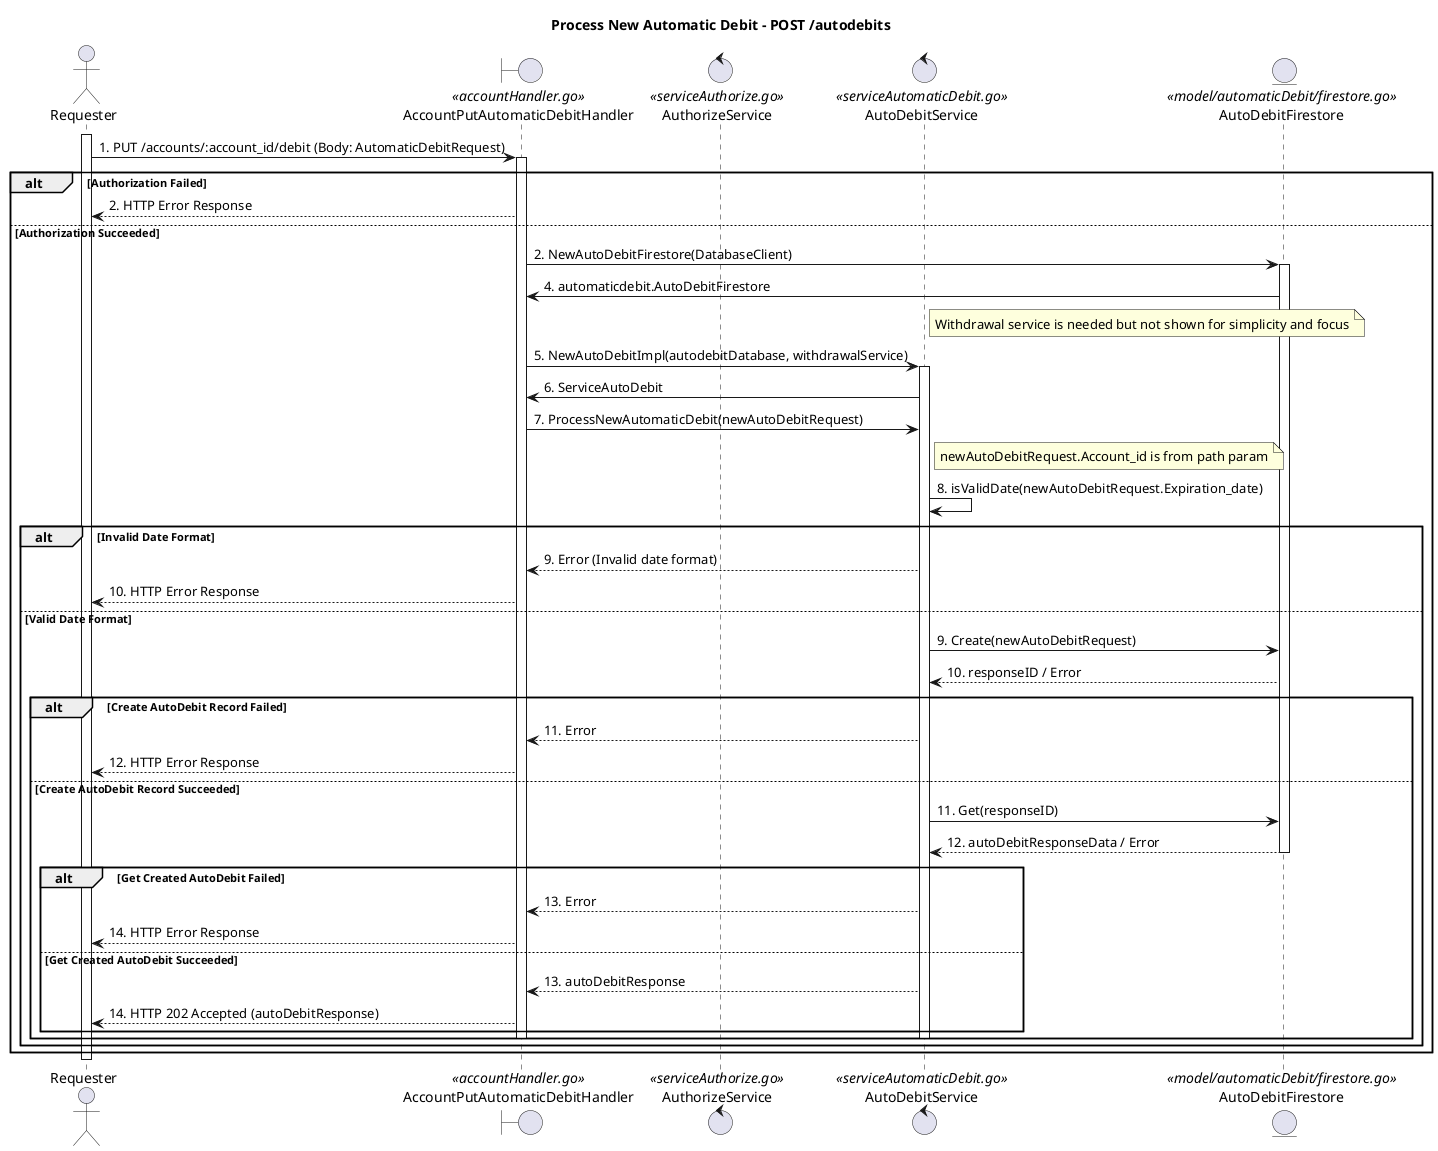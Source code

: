 @startuml
title Process New Automatic Debit - POST /autodebits

actor Requester
boundary AccountPutAutomaticDebitHandler <<accountHandler.go>>
control AuthorizeService <<serviceAuthorize.go>>
control AutoDebitService <<serviceAutomaticDebit.go>>
entity AutoDebitFirestore <<model/automaticDebit/firestore.go>>

activate Requester
Requester -> AccountPutAutomaticDebitHandler : 1. PUT /accounts/:account_id/debit (Body: AutomaticDebitRequest)
activate AccountPutAutomaticDebitHandler

alt Authorization Failed
    AccountPutAutomaticDebitHandler --> Requester : 2. HTTP Error Response
else Authorization Succeeded
    AccountPutAutomaticDebitHandler -> AutoDebitFirestore : 2. NewAutoDebitFirestore(DatabaseClient)
    activate AutoDebitFirestore
    AutoDebitFirestore -> AccountPutAutomaticDebitHandler : 4. automaticdebit.AutoDebitFirestore
    ' Withdrawal service setup for AutoDebitService is also needed, simplified here for focus
    note right of AutoDebitService : Withdrawal service is needed but not shown for simplicity and focus
    AccountPutAutomaticDebitHandler -> AutoDebitService : 5. NewAutoDebitImpl(autodebitDatabase, withdrawalService)
    activate AutoDebitService
    AutoDebitService -> AccountPutAutomaticDebitHandler : 6. ServiceAutoDebit
    AccountPutAutomaticDebitHandler -> AutoDebitService : 7. ProcessNewAutomaticDebit(newAutoDebitRequest)
    note right of AutoDebitService : newAutoDebitRequest.Account_id is from path param

    AutoDebitService -> AutoDebitService : 8. isValidDate(newAutoDebitRequest.Expiration_date)
    alt Invalid Date Format
        AutoDebitService --> AccountPutAutomaticDebitHandler : 9. Error (Invalid date format)
        AccountPutAutomaticDebitHandler --> Requester : 10. HTTP Error Response
    else Valid Date Format
        AutoDebitService -> AutoDebitFirestore : 9. Create(newAutoDebitRequest)
        AutoDebitFirestore --> AutoDebitService : 10. responseID / Error
        alt Create AutoDebit Record Failed
            AutoDebitService --> AccountPutAutomaticDebitHandler : 11. Error
            AccountPutAutomaticDebitHandler --> Requester : 12. HTTP Error Response
        else Create AutoDebit Record Succeeded
            AutoDebitService -> AutoDebitFirestore : 11. Get(responseID)
            AutoDebitFirestore --> AutoDebitService : 12. autoDebitResponseData / Error
            deactivate AutoDebitFirestore
            alt Get Created AutoDebit Failed
                AutoDebitService --> AccountPutAutomaticDebitHandler : 13. Error
                AccountPutAutomaticDebitHandler --> Requester : 14. HTTP Error Response
            else Get Created AutoDebit Succeeded
                AutoDebitService --> AccountPutAutomaticDebitHandler : 13. autoDebitResponse
                AccountPutAutomaticDebitHandler --> Requester : 14. HTTP 202 Accepted (autoDebitResponse)
            end
            deactivate AutoDebitService
            deactivate AccountPutAutomaticDebitHandler
        end
    end
end
deactivate Requester

@enduml